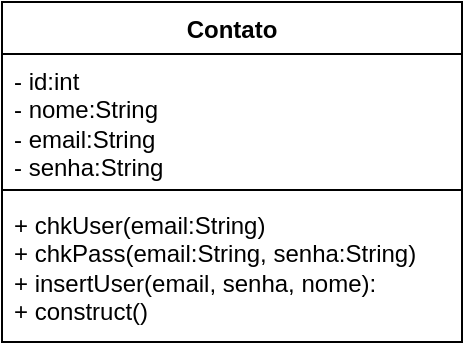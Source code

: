 <mxfile version="26.0.11">
  <diagram name="Página-1" id="Y-CelW-G0XhJwjw51LjB">
    <mxGraphModel dx="371" dy="222" grid="1" gridSize="10" guides="1" tooltips="1" connect="1" arrows="1" fold="1" page="1" pageScale="1" pageWidth="827" pageHeight="1169" math="0" shadow="0">
      <root>
        <mxCell id="0" />
        <mxCell id="1" parent="0" />
        <mxCell id="pTlINT2biftP0xdSOeVw-1" value="Contato" style="swimlane;fontStyle=1;align=center;verticalAlign=top;childLayout=stackLayout;horizontal=1;startSize=26;horizontalStack=0;resizeParent=1;resizeParentMax=0;resizeLast=0;collapsible=1;marginBottom=0;whiteSpace=wrap;html=1;" vertex="1" parent="1">
          <mxGeometry x="330" y="360" width="230" height="170" as="geometry" />
        </mxCell>
        <mxCell id="pTlINT2biftP0xdSOeVw-2" value="- id:int&lt;div&gt;- nome:String&lt;/div&gt;&lt;div&gt;- email:String&lt;/div&gt;&lt;div&gt;- senha:String&lt;/div&gt;" style="text;strokeColor=none;fillColor=none;align=left;verticalAlign=top;spacingLeft=4;spacingRight=4;overflow=hidden;rotatable=0;points=[[0,0.5],[1,0.5]];portConstraint=eastwest;whiteSpace=wrap;html=1;" vertex="1" parent="pTlINT2biftP0xdSOeVw-1">
          <mxGeometry y="26" width="230" height="64" as="geometry" />
        </mxCell>
        <mxCell id="pTlINT2biftP0xdSOeVw-3" value="" style="line;strokeWidth=1;fillColor=none;align=left;verticalAlign=middle;spacingTop=-1;spacingLeft=3;spacingRight=3;rotatable=0;labelPosition=right;points=[];portConstraint=eastwest;strokeColor=inherit;" vertex="1" parent="pTlINT2biftP0xdSOeVw-1">
          <mxGeometry y="90" width="230" height="8" as="geometry" />
        </mxCell>
        <mxCell id="pTlINT2biftP0xdSOeVw-4" value="+ chkUser(email:String)&lt;div&gt;+ chkPass(email:String, senha:String)&lt;/div&gt;&lt;div&gt;+ insertUser(email, senha, nome):&lt;/div&gt;&lt;div&gt;+ construct()&lt;/div&gt;" style="text;align=left;verticalAlign=top;spacingLeft=4;spacingRight=4;overflow=hidden;rotatable=0;points=[[0,0.5],[1,0.5]];portConstraint=eastwest;whiteSpace=wrap;html=1;" vertex="1" parent="pTlINT2biftP0xdSOeVw-1">
          <mxGeometry y="98" width="230" height="72" as="geometry" />
        </mxCell>
      </root>
    </mxGraphModel>
  </diagram>
</mxfile>
